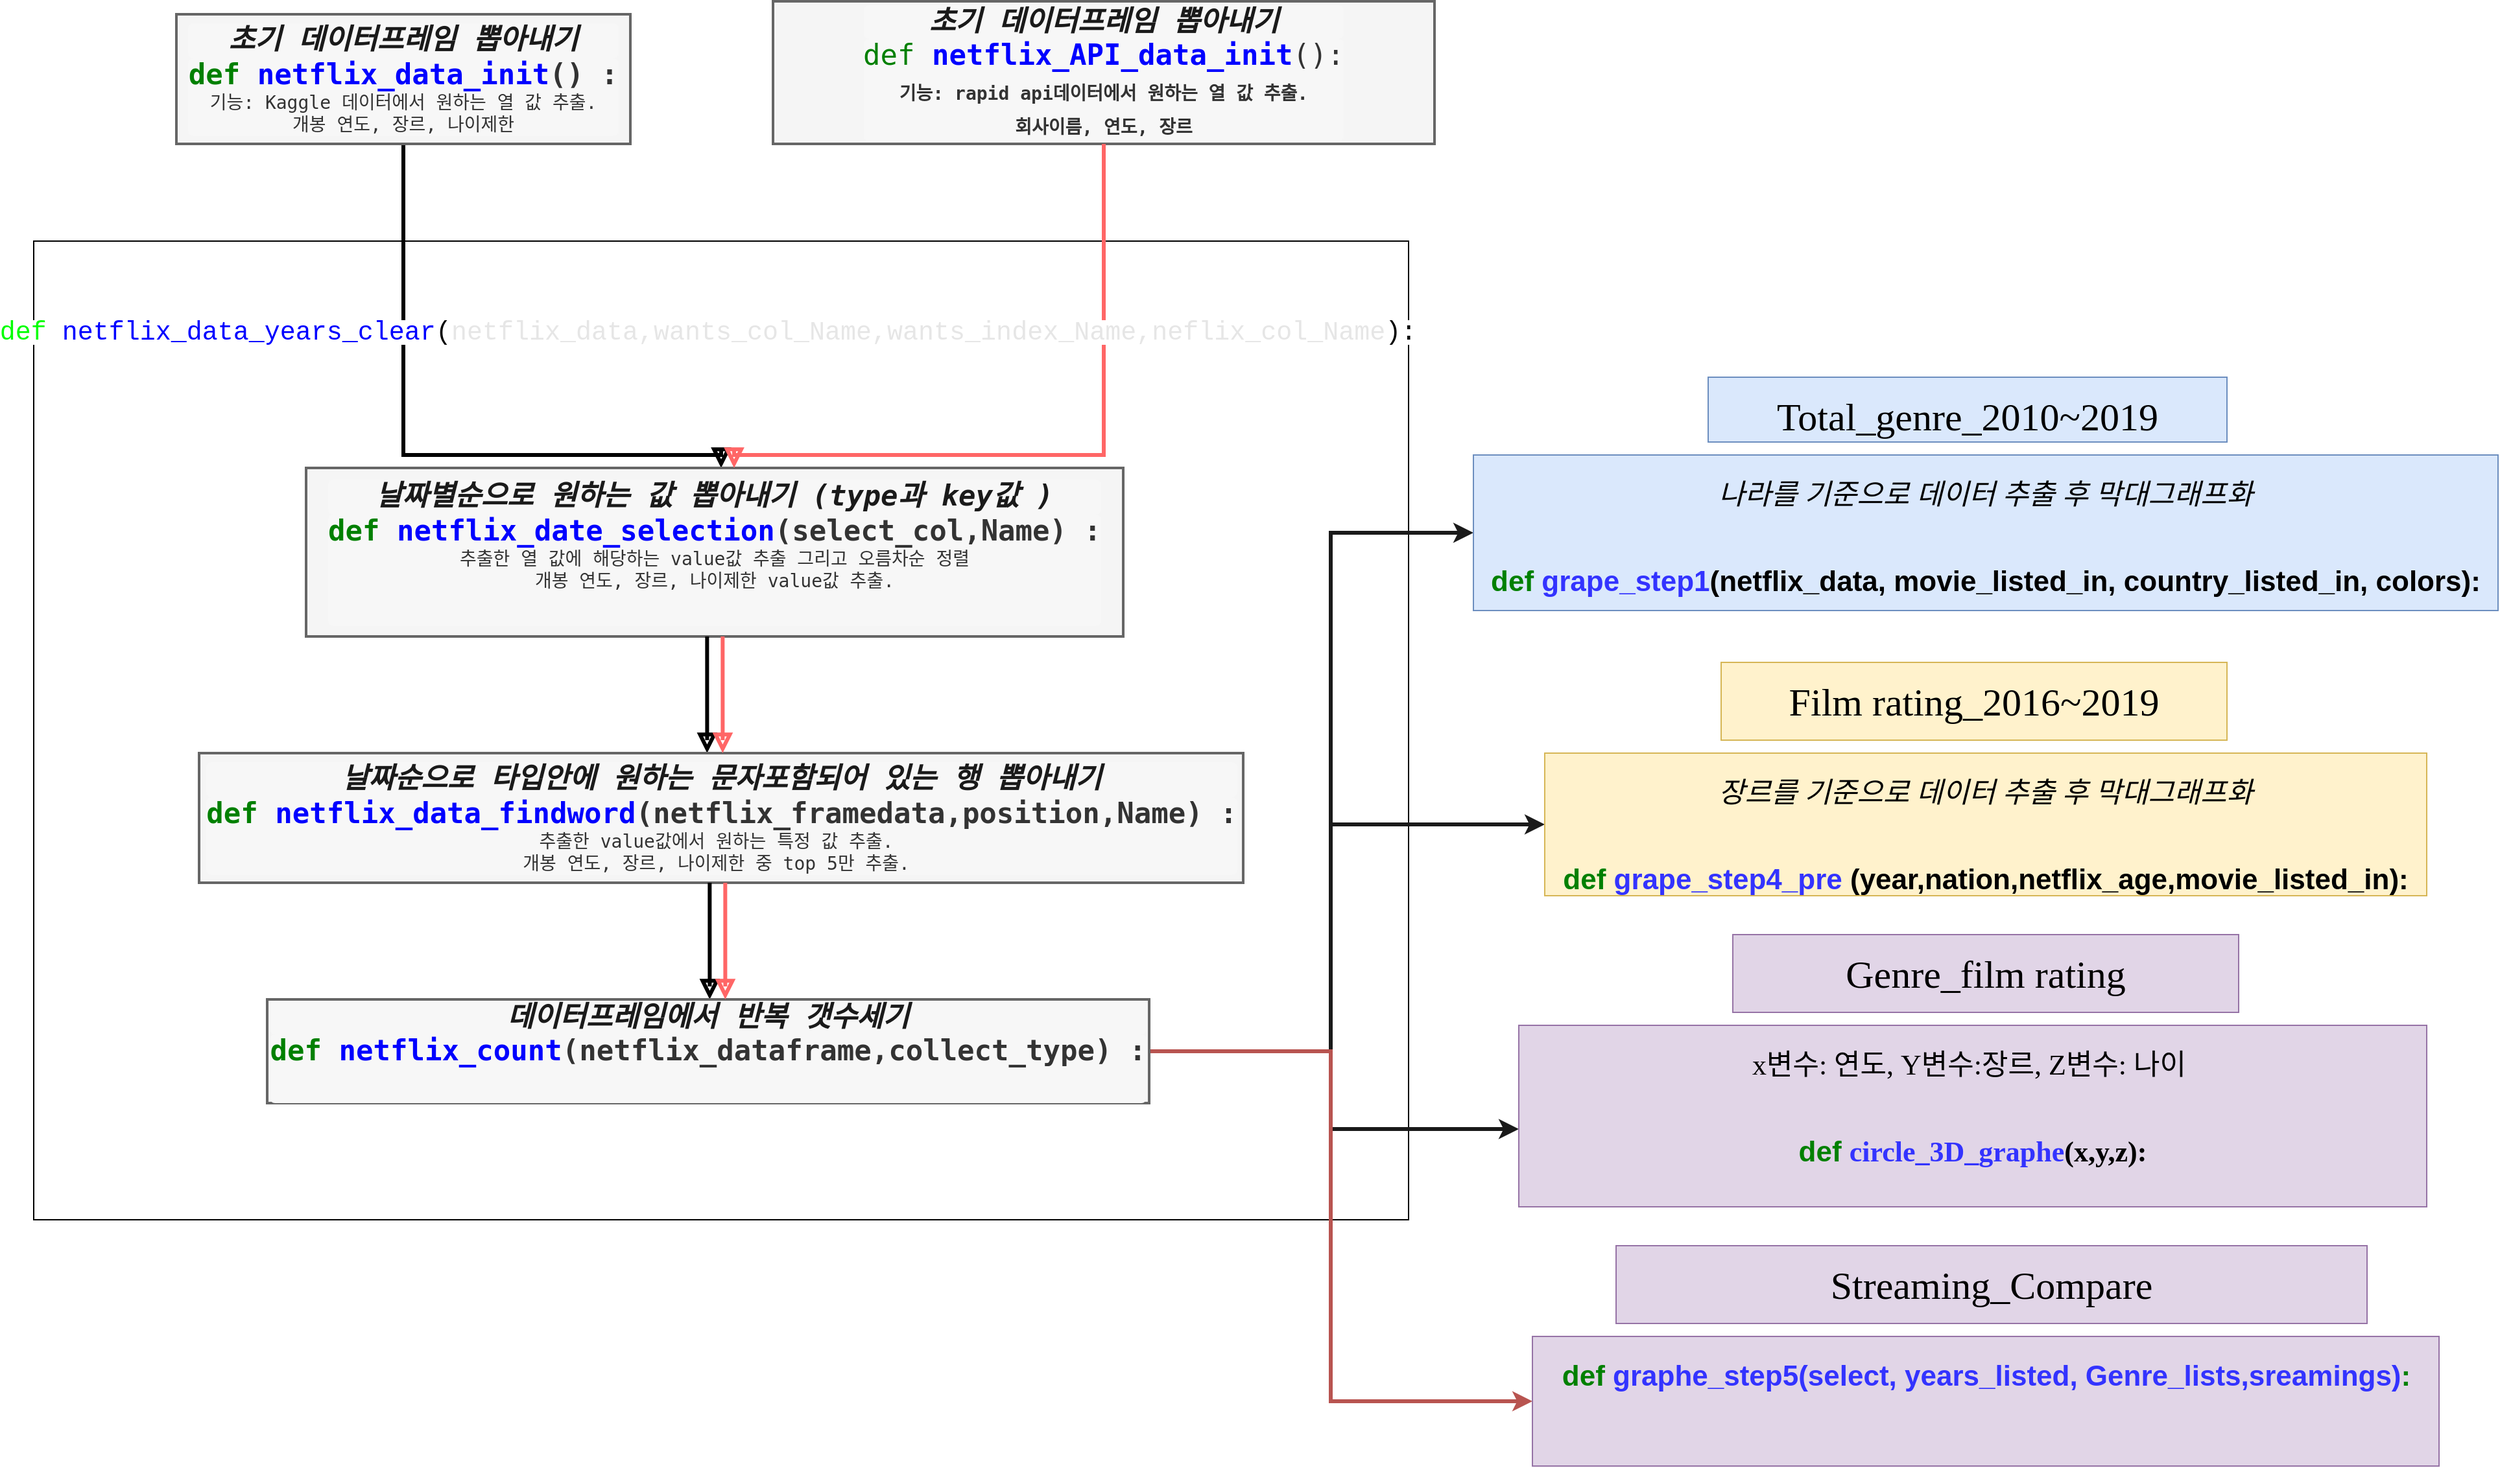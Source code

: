 <mxfile version="13.10.0" type="github">
  <diagram id="C5RBs43oDa-KdzZeNtuy" name="Page-1">
    <mxGraphModel dx="1950" dy="1880" grid="1" gridSize="10" guides="1" tooltips="1" connect="1" arrows="1" fold="1" page="1" pageScale="1" pageWidth="827" pageHeight="1169" math="0" shadow="0">
      <root>
        <mxCell id="WIyWlLk6GJQsqaUBKTNV-0" />
        <mxCell id="WIyWlLk6GJQsqaUBKTNV-1" parent="WIyWlLk6GJQsqaUBKTNV-0" />
        <mxCell id="mw83kt3SS6klAZHMBNV8-18" value="" style="rounded=0;whiteSpace=wrap;html=1;" vertex="1" parent="WIyWlLk6GJQsqaUBKTNV-1">
          <mxGeometry x="110" y="195" width="1060" height="755" as="geometry" />
        </mxCell>
        <mxCell id="WIyWlLk6GJQsqaUBKTNV-2" value="" style="rounded=0;html=1;jettySize=auto;orthogonalLoop=1;fontSize=11;endArrow=block;endFill=0;endSize=8;strokeWidth=3;shadow=0;labelBackgroundColor=none;edgeStyle=orthogonalEdgeStyle;" parent="WIyWlLk6GJQsqaUBKTNV-1" source="WIyWlLk6GJQsqaUBKTNV-3" edge="1">
          <mxGeometry relative="1" as="geometry">
            <mxPoint x="640" y="370" as="targetPoint" />
            <Array as="points">
              <mxPoint x="640" y="360" />
            </Array>
          </mxGeometry>
        </mxCell>
        <mxCell id="WIyWlLk6GJQsqaUBKTNV-3" value="&lt;pre style=&quot;margin-top: 0px ; margin-bottom: 0px ; padding: 0px ; font-size: 22px ; border-radius: 4px ; line-height: inherit ; word-break: break-all ; overflow-wrap: break-word ; background-color: rgb(247 , 247 , 247) ; border: none&quot;&gt;&lt;span class=&quot;c1&quot; style=&quot;margin: 0px ; padding: 0px ; font-style: italic ; font-size: 22px&quot;&gt;&lt;font color=&quot;#1a1a1a&quot;&gt;초기 데이터프레임 뽑아내기&lt;/font&gt;&lt;/span&gt;&lt;/pre&gt;&lt;pre style=&quot;margin-top: 0px ; margin-bottom: 0px ; padding: 0px ; font-size: 22px ; border-radius: 4px ; line-height: inherit ; word-break: break-all ; overflow-wrap: break-word ; background-color: rgb(247 , 247 , 247) ; border: none&quot;&gt;&lt;span class=&quot;c1&quot; style=&quot;margin: 0px ; padding: 0px ; font-style: italic ; font-size: 22px&quot;&gt;&lt;pre style=&quot;margin-top: 0px ; margin-bottom: 0px ; padding: 0px ; color: rgb(51 , 51 , 51) ; border-radius: 4px ; line-height: inherit ; word-break: break-all ; overflow-wrap: break-word ; border: none ; font-style: normal ; font-size: 22px&quot;&gt;&lt;span class=&quot;k&quot; style=&quot;margin: 0px ; padding: 0px ; color: green ; font-size: 22px&quot;&gt;def&lt;/span&gt; &lt;span class=&quot;nf&quot; style=&quot;margin: 0px ; padding: 0px ; color: blue ; font-size: 22px&quot;&gt;netflix_data_init&lt;/span&gt;&lt;span class=&quot;p&quot; style=&quot;margin: 0px ; padding: 0px ; font-size: 22px&quot;&gt;()&lt;/span&gt; &lt;span class=&quot;p&quot; style=&quot;margin: 0px ; padding: 0px ; font-size: 22px&quot;&gt;:&lt;/span&gt;&lt;/pre&gt;&lt;pre style=&quot;color: rgb(51 , 51 , 51) ; margin-top: 0px ; margin-bottom: 0px ; padding: 0px ; border-radius: 4px ; line-height: inherit ; word-break: break-all ; overflow-wrap: break-word ; border: none ; font-style: normal ; font-size: 22px&quot;&gt;&lt;span class=&quot;p&quot; style=&quot;margin: 0px ; padding: 0px ; font-size: 22px&quot;&gt;&lt;pre style=&quot;font-weight: normal ; margin-top: 0px ; margin-bottom: 0px ; padding: 0px ; font-size: 14px ; border-radius: 4px ; line-height: inherit ; word-break: break-all ; overflow-wrap: break-word ; border: none&quot;&gt;기능: Kaggle 데이터에서 원하는 열 값 추출.&lt;/pre&gt;&lt;pre style=&quot;font-weight: normal ; margin-top: 0px ; margin-bottom: 0px ; padding: 0px ; font-size: 14px ; border-radius: 4px ; line-height: inherit ; word-break: break-all ; overflow-wrap: break-word ; border: none&quot;&gt;개봉 연도, 장르, 나이제한&lt;/pre&gt;&lt;/span&gt;&lt;/pre&gt;&lt;/span&gt;&lt;/pre&gt;" style="rounded=1;whiteSpace=wrap;html=1;fontSize=22;glass=0;strokeWidth=2;shadow=0;arcSize=0;fillColor=#f5f5f5;strokeColor=#666666;fontColor=#333333;fontStyle=1" parent="WIyWlLk6GJQsqaUBKTNV-1" vertex="1">
          <mxGeometry x="220" y="20" width="350" height="100" as="geometry" />
        </mxCell>
        <mxCell id="v4P511_lq6QHLKLVtvHj-0" value="&lt;h2 style=&quot;box-sizing: border-box ; margin: 0px 0px 30px ; padding: 0px ; font-family: &amp;#34;futura pt book&amp;#34; ; font-weight: normal ; line-height: 47.5px ; color: rgb(0 , 0 , 0) ; font-style: normal ; font-stretch: normal ; letter-spacing: normal ; text-indent: 0px ; text-transform: none ; word-spacing: 0px ; text-decoration: none&quot;&gt;&lt;font style=&quot;font-size: 30px&quot;&gt;Total_genre_2010~2019&lt;/font&gt;&lt;/h2&gt;" style="text;whiteSpace=wrap;html=1;fillColor=#dae8fc;strokeColor=#6c8ebf;align=center;" parent="WIyWlLk6GJQsqaUBKTNV-1" vertex="1">
          <mxGeometry x="1401" y="300" width="400" height="50" as="geometry" />
        </mxCell>
        <mxCell id="v4P511_lq6QHLKLVtvHj-3" value="&lt;pre style=&quot;margin-top: 0px ; margin-bottom: 0px ; padding: 0px ; font-size: 22px ; border-radius: 4px ; line-height: inherit ; word-break: break-all ; overflow-wrap: break-word ; background-color: rgb(247 , 247 , 247) ; border: none&quot;&gt;&lt;font color=&quot;#1a1a1a&quot;&gt;&lt;span class=&quot;c1&quot; style=&quot;margin: 0px ; padding: 0px ; font-style: italic ; font-size: 22px&quot;&gt;날짜별순으로 원하는 값 뽑아내기 (type과 key값 )&lt;/span&gt;&lt;br style=&quot;font-size: 22px&quot;&gt;&lt;/font&gt;&lt;/pre&gt;&lt;pre style=&quot;margin-top: 0px ; margin-bottom: 0px ; padding: 0px ; font-size: 22px ; border-radius: 4px ; line-height: inherit ; word-break: break-all ; overflow-wrap: break-word ; background-color: rgb(247 , 247 , 247) ; border: none&quot;&gt;&lt;pre style=&quot;margin-top: 0px ; margin-bottom: 0px ; padding: 0px ; border-radius: 4px ; line-height: inherit ; word-break: break-all ; overflow-wrap: break-word ; border: none ; font-size: 22px&quot;&gt;&lt;span class=&quot;k&quot; style=&quot;margin: 0px ; padding: 0px ; color: green ; font-size: 22px&quot;&gt;def&lt;/span&gt; &lt;span class=&quot;nf&quot; style=&quot;margin: 0px ; padding: 0px ; color: blue ; font-size: 22px&quot;&gt;netflix_date_selection&lt;/span&gt;&lt;span class=&quot;p&quot; style=&quot;margin: 0px ; padding: 0px ; font-size: 22px&quot;&gt;(&lt;/span&gt;&lt;span class=&quot;n&quot; style=&quot;margin: 0px ; padding: 0px ; font-size: 22px&quot;&gt;select_col&lt;/span&gt;&lt;span class=&quot;p&quot; style=&quot;margin: 0px ; padding: 0px ; font-size: 22px&quot;&gt;,&lt;/span&gt;&lt;span class=&quot;n&quot; style=&quot;margin: 0px ; padding: 0px ; font-size: 22px&quot;&gt;Name&lt;/span&gt;&lt;span class=&quot;p&quot; style=&quot;margin: 0px ; padding: 0px ; font-size: 22px&quot;&gt;)&lt;/span&gt; &lt;span class=&quot;p&quot; style=&quot;margin: 0px ; padding: 0px ; font-size: 22px&quot;&gt;:&lt;/span&gt;&lt;br style=&quot;font-size: 22px&quot;&gt;&lt;/pre&gt;&lt;pre style=&quot;color: rgb(51 , 51 , 51) ; margin-top: 0px ; margin-bottom: 0px ; padding: 0px ; border-radius: 4px ; line-height: inherit ; word-break: break-all ; overflow-wrap: break-word ; border: none ; font-size: 22px&quot;&gt;&lt;span class=&quot;p&quot; style=&quot;margin: 0px ; padding: 0px ; font-size: 22px&quot;&gt;&lt;pre style=&quot;font-weight: normal ; margin-top: 0px ; margin-bottom: 0px ; padding: 0px ; font-size: 14px ; border-radius: 4px ; line-height: inherit ; word-break: break-all ; overflow-wrap: break-word ; border: none&quot;&gt;&lt;span class=&quot;p&quot; style=&quot;margin: 0px ; padding: 0px&quot;&gt;추출한 열 값에 해당하는 value값 추출 그리고 오름차순 정렬&lt;/span&gt;&lt;/pre&gt;&lt;pre style=&quot;font-weight: normal ; margin-top: 0px ; margin-bottom: 0px ; padding: 0px ; font-size: 14px ; border-radius: 4px ; line-height: inherit ; word-break: break-all ; overflow-wrap: break-word ; border: none&quot;&gt;&lt;span class=&quot;p&quot; style=&quot;margin: 0px ; padding: 0px&quot;&gt;개봉 연도, 장르, 나이제한 value값 추출.&lt;/span&gt;&lt;/pre&gt;&lt;/span&gt;&lt;/pre&gt;&lt;div style=&quot;color: rgb(51 , 51 , 51) ; font-size: 22px&quot;&gt;&lt;span class=&quot;p&quot; style=&quot;margin: 0px ; padding: 0px ; font-size: 22px&quot;&gt;&lt;br style=&quot;font-size: 22px&quot;&gt;&lt;/span&gt;&lt;/div&gt;&lt;/pre&gt;" style="rounded=1;whiteSpace=wrap;html=1;fontSize=22;glass=0;strokeWidth=2;shadow=0;arcSize=0&#xa;;fillColor=#f5f5f5;strokeColor=#666666;fontColor=#333333;fontStyle=1" parent="WIyWlLk6GJQsqaUBKTNV-1" vertex="1">
          <mxGeometry x="320" y="370" width="630" height="130" as="geometry" />
        </mxCell>
        <mxCell id="v4P511_lq6QHLKLVtvHj-4" value="" style="rounded=0;html=1;jettySize=auto;orthogonalLoop=1;fontSize=11;endArrow=block;endFill=0;endSize=8;strokeWidth=3;shadow=0;labelBackgroundColor=none;edgeStyle=orthogonalEdgeStyle;" parent="WIyWlLk6GJQsqaUBKTNV-1" edge="1">
          <mxGeometry relative="1" as="geometry">
            <mxPoint x="629.17" y="500" as="sourcePoint" />
            <mxPoint x="629.17" y="590" as="targetPoint" />
            <Array as="points">
              <mxPoint x="629.17" y="580" />
            </Array>
          </mxGeometry>
        </mxCell>
        <mxCell id="v4P511_lq6QHLKLVtvHj-5" value="&lt;pre style=&quot;margin-top: 0px ; margin-bottom: 0px ; padding: 0px ; font-size: 22px ; border-radius: 4px ; line-height: inherit ; word-break: break-all ; overflow-wrap: break-word ; background-color: rgb(247 , 247 , 247) ; border: none&quot;&gt;&lt;span class=&quot;c1&quot; style=&quot;margin: 0px ; padding: 0px ; font-style: italic ; font-size: 22px&quot;&gt;&lt;font color=&quot;#1a1a1a&quot;&gt;날짜순으로 타입안에 원하는 문자포함되어 있는 행 뽑아내기&lt;/font&gt;&lt;/span&gt;&lt;br style=&quot;font-size: 22px&quot;&gt;&lt;/pre&gt;&lt;pre style=&quot;margin-top: 0px ; margin-bottom: 0px ; padding: 0px ; font-size: 22px ; color: rgb(51 , 51 , 51) ; border-radius: 4px ; line-height: inherit ; word-break: break-all ; overflow-wrap: break-word ; background-color: rgb(247 , 247 , 247) ; border: none&quot;&gt;&lt;pre style=&quot;margin-top: 0px ; margin-bottom: 0px ; padding: 0px ; border-radius: 4px ; line-height: inherit ; word-break: break-all ; overflow-wrap: break-word ; border: none ; font-size: 22px&quot;&gt;&lt;span class=&quot;k&quot; style=&quot;margin: 0px ; padding: 0px ; color: green ; font-size: 22px&quot;&gt;def&lt;/span&gt; &lt;span class=&quot;nf&quot; style=&quot;margin: 0px ; padding: 0px ; color: blue ; font-size: 22px&quot;&gt;netflix_data_findword&lt;/span&gt;&lt;span class=&quot;p&quot; style=&quot;margin: 0px ; padding: 0px ; font-size: 22px&quot;&gt;(&lt;/span&gt;&lt;span class=&quot;n&quot; style=&quot;margin: 0px ; padding: 0px ; font-size: 22px&quot;&gt;netflix_framedata&lt;/span&gt;&lt;span class=&quot;p&quot; style=&quot;margin: 0px ; padding: 0px ; font-size: 22px&quot;&gt;,&lt;/span&gt;&lt;span class=&quot;n&quot; style=&quot;margin: 0px ; padding: 0px ; font-size: 22px&quot;&gt;position&lt;/span&gt;&lt;span class=&quot;p&quot; style=&quot;margin: 0px ; padding: 0px ; font-size: 22px&quot;&gt;,&lt;/span&gt;&lt;span class=&quot;n&quot; style=&quot;margin: 0px ; padding: 0px ; font-size: 22px&quot;&gt;Name&lt;/span&gt;&lt;span class=&quot;p&quot; style=&quot;margin: 0px ; padding: 0px ; font-size: 22px&quot;&gt;)&lt;/span&gt; &lt;span class=&quot;p&quot; style=&quot;margin: 0px ; padding: 0px ; font-size: 22px&quot;&gt;:&lt;/span&gt;&lt;br style=&quot;font-size: 22px&quot;&gt;&lt;/pre&gt;&lt;div style=&quot;font-size: 22px&quot;&gt;&lt;span class=&quot;p&quot; style=&quot;margin: 0px ; padding: 0px ; font-size: 22px&quot;&gt;&lt;pre style=&quot;font-weight: normal ; margin-top: 0px ; margin-bottom: 0px ; padding: 0px ; font-size: 14px ; border-radius: 4px ; line-height: inherit ; word-break: break-all ; overflow-wrap: break-word ; border: none&quot;&gt;&lt;pre style=&quot;margin-top: 0px ; margin-bottom: 0px ; padding: 0px ; border-top-left-radius: 4px ; border-top-right-radius: 4px ; border-bottom-right-radius: 4px ; border-bottom-left-radius: 4px ; line-height: inherit ; word-break: break-all ; overflow-wrap: break-word ; border: none&quot;&gt;추출한 value값에서 원하는 특정 값 추출. &lt;/pre&gt;&lt;pre style=&quot;margin-top: 0px ; margin-bottom: 0px ; padding: 0px ; border-top-left-radius: 4px ; border-top-right-radius: 4px ; border-bottom-right-radius: 4px ; border-bottom-left-radius: 4px ; line-height: inherit ; word-break: break-all ; overflow-wrap: break-word ; border: none&quot;&gt;개봉 연도, 장르, 나이제한 중 top 5만 추출. &lt;/pre&gt;&lt;/pre&gt;&lt;/span&gt;&lt;/div&gt;&lt;/pre&gt;" style="rounded=1;whiteSpace=wrap;html=1;fontSize=22;glass=0;strokeWidth=2;shadow=0;arcSize=0;fillColor=#f5f5f5;strokeColor=#666666;fontColor=#333333;fontStyle=1" parent="WIyWlLk6GJQsqaUBKTNV-1" vertex="1">
          <mxGeometry x="237.5" y="590" width="805" height="100" as="geometry" />
        </mxCell>
        <mxCell id="v4P511_lq6QHLKLVtvHj-6" value="" style="rounded=0;html=1;jettySize=auto;orthogonalLoop=1;fontSize=11;endArrow=block;endFill=0;endSize=8;strokeWidth=3;shadow=0;labelBackgroundColor=none;edgeStyle=orthogonalEdgeStyle;" parent="WIyWlLk6GJQsqaUBKTNV-1" edge="1">
          <mxGeometry relative="1" as="geometry">
            <mxPoint x="631.17" y="690" as="sourcePoint" />
            <mxPoint x="631.17" y="780" as="targetPoint" />
            <Array as="points">
              <mxPoint x="631.17" y="770" />
            </Array>
          </mxGeometry>
        </mxCell>
        <mxCell id="hbJDEx1IGWLHkMpEqQxU-16" style="edgeStyle=orthogonalEdgeStyle;rounded=0;orthogonalLoop=1;jettySize=auto;html=1;entryX=0;entryY=0.5;entryDx=0;entryDy=0;strokeWidth=3;strokeColor=#1A1A1A;" parent="WIyWlLk6GJQsqaUBKTNV-1" source="v4P511_lq6QHLKLVtvHj-7" target="hbJDEx1IGWLHkMpEqQxU-2" edge="1">
          <mxGeometry relative="1" as="geometry">
            <Array as="points">
              <mxPoint x="1110" y="820" />
              <mxPoint x="1110" y="420" />
            </Array>
          </mxGeometry>
        </mxCell>
        <mxCell id="hbJDEx1IGWLHkMpEqQxU-17" style="edgeStyle=orthogonalEdgeStyle;rounded=0;orthogonalLoop=1;jettySize=auto;html=1;entryX=0;entryY=0.5;entryDx=0;entryDy=0;strokeColor=#1A1A1A;strokeWidth=3;" parent="WIyWlLk6GJQsqaUBKTNV-1" source="v4P511_lq6QHLKLVtvHj-7" target="hbJDEx1IGWLHkMpEqQxU-3" edge="1">
          <mxGeometry relative="1" as="geometry">
            <Array as="points">
              <mxPoint x="1110" y="820" />
              <mxPoint x="1110" y="645" />
            </Array>
          </mxGeometry>
        </mxCell>
        <mxCell id="hbJDEx1IGWLHkMpEqQxU-18" style="edgeStyle=orthogonalEdgeStyle;rounded=0;orthogonalLoop=1;jettySize=auto;html=1;strokeColor=#1A1A1A;strokeWidth=3;" parent="WIyWlLk6GJQsqaUBKTNV-1" source="v4P511_lq6QHLKLVtvHj-7" target="hbJDEx1IGWLHkMpEqQxU-8" edge="1">
          <mxGeometry relative="1" as="geometry">
            <Array as="points">
              <mxPoint x="1110" y="820" />
              <mxPoint x="1110" y="880" />
            </Array>
          </mxGeometry>
        </mxCell>
        <mxCell id="hbJDEx1IGWLHkMpEqQxU-22" style="edgeStyle=orthogonalEdgeStyle;rounded=0;orthogonalLoop=1;jettySize=auto;html=1;entryX=0;entryY=0.5;entryDx=0;entryDy=0;strokeColor=#b85450;strokeWidth=3;fillColor=#f8cecc;" parent="WIyWlLk6GJQsqaUBKTNV-1" source="v4P511_lq6QHLKLVtvHj-7" target="hbJDEx1IGWLHkMpEqQxU-21" edge="1">
          <mxGeometry relative="1" as="geometry">
            <Array as="points">
              <mxPoint x="1110" y="820" />
              <mxPoint x="1110" y="1090" />
            </Array>
          </mxGeometry>
        </mxCell>
        <mxCell id="v4P511_lq6QHLKLVtvHj-7" value="&lt;pre style=&quot;margin-top: 0px ; margin-bottom: 0px ; padding: 0px ; font-size: 22px ; border-radius: 4px ; line-height: inherit ; word-break: break-all ; overflow-wrap: break-word ; background-color: rgb(247 , 247 , 247) ; border: none&quot;&gt;&lt;font color=&quot;#1a1a1a&quot;&gt;&lt;span class=&quot;c1&quot; style=&quot;margin: 0px ; padding: 0px ; font-style: italic ; font-size: 22px&quot;&gt;데이터프레임에서 반복 갯수세기&lt;/span&gt;&lt;br style=&quot;font-size: 22px&quot;&gt;&lt;/font&gt;&lt;/pre&gt;&lt;pre style=&quot;margin-top: 0px ; margin-bottom: 0px ; padding: 0px ; font-size: 22px ; border-radius: 4px ; line-height: inherit ; word-break: break-all ; overflow-wrap: break-word ; background-color: rgb(247 , 247 , 247) ; border: none&quot;&gt;&lt;pre style=&quot;margin-top: 0px ; margin-bottom: 0px ; padding: 0px ; border-radius: 4px ; line-height: inherit ; word-break: break-all ; overflow-wrap: break-word ; border: none ; font-size: 22px&quot;&gt;&lt;span class=&quot;k&quot; style=&quot;margin: 0px ; padding: 0px ; color: green ; font-size: 22px&quot;&gt;def&lt;/span&gt; &lt;span class=&quot;nf&quot; style=&quot;margin: 0px ; padding: 0px ; color: blue ; font-size: 22px&quot;&gt;netflix_count&lt;/span&gt;&lt;span class=&quot;p&quot; style=&quot;margin: 0px ; padding: 0px ; font-size: 22px&quot;&gt;(&lt;/span&gt;&lt;span class=&quot;n&quot; style=&quot;margin: 0px ; padding: 0px ; font-size: 22px&quot;&gt;netflix_dataframe&lt;/span&gt;&lt;span class=&quot;p&quot; style=&quot;margin: 0px ; padding: 0px ; font-size: 22px&quot;&gt;,&lt;/span&gt;&lt;span class=&quot;n&quot; style=&quot;margin: 0px ; padding: 0px ; font-size: 22px&quot;&gt;collect_type&lt;/span&gt;&lt;span class=&quot;p&quot; style=&quot;margin: 0px ; padding: 0px ; font-size: 22px&quot;&gt;)&lt;/span&gt; &lt;span class=&quot;p&quot; style=&quot;margin: 0px ; padding: 0px ; font-size: 22px&quot;&gt;:&lt;/span&gt;&lt;br style=&quot;font-size: 22px&quot;&gt;&lt;/pre&gt;&lt;div style=&quot;color: rgb(51 , 51 , 51) ; font-size: 22px&quot;&gt;&lt;span class=&quot;p&quot; style=&quot;margin: 0px ; padding: 0px ; font-size: 22px&quot;&gt;&lt;br style=&quot;font-size: 22px&quot;&gt;&lt;/span&gt;&lt;/div&gt;&lt;/pre&gt;" style="rounded=1;whiteSpace=wrap;html=1;fontSize=22;glass=0;strokeWidth=2;shadow=0;arcSize=0;fillColor=#f5f5f5;strokeColor=#666666;fontColor=#333333;fontStyle=1" parent="WIyWlLk6GJQsqaUBKTNV-1" vertex="1">
          <mxGeometry x="290" y="780" width="680" height="80" as="geometry" />
        </mxCell>
        <mxCell id="hbJDEx1IGWLHkMpEqQxU-2" value="&lt;h2 style=&quot;box-sizing: border-box ; margin: 0px 0px 30px ; padding: 0px ; font-family: &amp;#34;futura pt book&amp;#34; ; font-weight: normal ; line-height: 47.5px ; font-size: 22px ; font-stretch: normal&quot;&gt;&lt;i&gt;나라를 기준으로 데이터 추출 후 막대그래프화&lt;/i&gt;&lt;/h2&gt;&lt;div&gt;&lt;font style=&quot;font-size: 22px&quot;&gt;&lt;b&gt;&lt;span style=&quot;color: green&quot;&gt;def&lt;/span&gt;&amp;nbsp;&lt;font color=&quot;#3333ff&quot;&gt;grape_step1&lt;/font&gt;(netflix_data, movie_listed_in, country_listed_in, colors):&lt;/b&gt;&lt;/font&gt;&lt;/div&gt;" style="text;whiteSpace=wrap;html=1;fillColor=#dae8fc;strokeColor=#6c8ebf;align=center;" parent="WIyWlLk6GJQsqaUBKTNV-1" vertex="1">
          <mxGeometry x="1220" y="360" width="790" height="120" as="geometry" />
        </mxCell>
        <mxCell id="hbJDEx1IGWLHkMpEqQxU-3" value="&lt;h2 style=&quot;box-sizing: border-box ; margin: 0px 0px 30px ; padding: 0px ; font-family: &amp;#34;futura pt book&amp;#34; ; font-weight: normal ; line-height: 47.5px ; font-size: 22px ; font-stretch: normal&quot;&gt;&lt;i&gt;장르를 기준으로 데이터 추출 후 막대그래프화&lt;/i&gt;&lt;/h2&gt;&lt;div&gt;&lt;b style=&quot;font-size: 22px&quot;&gt;&lt;span style=&quot;color: green&quot;&gt;def&lt;/span&gt;&amp;nbsp;&lt;font color=&quot;#3333ff&quot;&gt;grape_step4_pre&lt;/font&gt;&amp;nbsp;(year,nation,netflix_age,movie_listed_in):&lt;/b&gt;&lt;i&gt;&lt;br&gt;&lt;/i&gt;&lt;/div&gt;" style="text;whiteSpace=wrap;html=1;fillColor=#fff2cc;strokeColor=#d6b656;align=center;" parent="WIyWlLk6GJQsqaUBKTNV-1" vertex="1">
          <mxGeometry x="1275" y="590" width="680" height="110" as="geometry" />
        </mxCell>
        <mxCell id="hbJDEx1IGWLHkMpEqQxU-4" value="&lt;h2 style=&quot;box-sizing: border-box ; margin: 0px 0px 30px ; padding: 0px ; font-family: &amp;#34;futura pt book&amp;#34; ; font-weight: normal ; line-height: 47.5px ; color: rgb(0 , 0 , 0) ; font-style: normal ; font-stretch: normal ; letter-spacing: normal ; text-indent: 0px ; text-transform: none ; word-spacing: 0px ; text-decoration: none&quot;&gt;&lt;font style=&quot;font-size: 30px&quot;&gt;Film rating_2016~2019&lt;/font&gt;&lt;/h2&gt;" style="text;whiteSpace=wrap;html=1;fillColor=#fff2cc;strokeColor=#d6b656;align=center;" parent="WIyWlLk6GJQsqaUBKTNV-1" vertex="1">
          <mxGeometry x="1411" y="520" width="390" height="60" as="geometry" />
        </mxCell>
        <mxCell id="hbJDEx1IGWLHkMpEqQxU-5" value="&lt;h2 style=&quot;box-sizing: border-box ; margin: 0px 0px 30px ; padding: 0px ; font-family: &amp;#34;futura pt book&amp;#34; ; font-weight: normal ; line-height: 47.5px ; color: rgb(0 , 0 , 0) ; font-style: normal ; font-stretch: normal ; letter-spacing: normal ; text-indent: 0px ; text-transform: none ; word-spacing: 0px ; text-decoration: none&quot;&gt;&lt;span style=&quot;font-size: 30px&quot;&gt;Genre_film rating&lt;/span&gt;&lt;/h2&gt;" style="text;whiteSpace=wrap;html=1;fillColor=#e1d5e7;strokeColor=#9673a6;align=center;" parent="WIyWlLk6GJQsqaUBKTNV-1" vertex="1">
          <mxGeometry x="1420" y="730" width="390" height="60" as="geometry" />
        </mxCell>
        <mxCell id="hbJDEx1IGWLHkMpEqQxU-6" style="edgeStyle=orthogonalEdgeStyle;rounded=0;orthogonalLoop=1;jettySize=auto;html=1;exitX=0.5;exitY=1;exitDx=0;exitDy=0;" parent="WIyWlLk6GJQsqaUBKTNV-1" source="hbJDEx1IGWLHkMpEqQxU-3" target="hbJDEx1IGWLHkMpEqQxU-3" edge="1">
          <mxGeometry relative="1" as="geometry" />
        </mxCell>
        <mxCell id="hbJDEx1IGWLHkMpEqQxU-8" value="&lt;h2 style=&quot;box-sizing: border-box ; margin: 0px 0px 30px ; padding: 0px ; font-family: &amp;#34;futura pt book&amp;#34; ; font-weight: normal ; line-height: 47.5px ; color: rgb(0 , 0 , 0) ; font-style: normal ; font-stretch: normal ; letter-spacing: normal ; text-indent: 0px ; text-transform: none ; word-spacing: 0px ; text-decoration: none ; font-size: 22px&quot;&gt;x변수: 연도, Y변수:장르, Z변수: 나이&amp;nbsp;&lt;/h2&gt;&lt;b&gt;&lt;span style=&quot;font-size: 22px&quot;&gt;&lt;span style=&quot;color: green&quot;&gt;def&amp;nbsp;&lt;/span&gt;&lt;/span&gt;&lt;span style=&quot;font-family: &amp;#34;futura pt book&amp;#34; ; font-size: 22px&quot;&gt;&lt;font color=&quot;#3333ff&quot;&gt;circle_3D_graphe&lt;/font&gt;(x,y,z):&lt;/span&gt;&lt;span style=&quot;font-size: 22px&quot;&gt;&lt;span style=&quot;color: green&quot;&gt;&lt;br&gt;&lt;/span&gt;&lt;/span&gt;&lt;/b&gt;&lt;div&gt;&lt;br&gt;&lt;/div&gt;" style="text;whiteSpace=wrap;html=1;fillColor=#e1d5e7;strokeColor=#9673a6;align=center;" parent="WIyWlLk6GJQsqaUBKTNV-1" vertex="1">
          <mxGeometry x="1255" y="800" width="700" height="140" as="geometry" />
        </mxCell>
        <mxCell id="hbJDEx1IGWLHkMpEqQxU-10" value="&lt;pre style=&quot;margin-top: 0px ; margin-bottom: 0px ; padding: 0px ; font-size: 22px ; border-radius: 4px ; line-height: inherit ; word-break: break-all ; overflow-wrap: break-word ; background-color: rgb(247 , 247 , 247) ; border: none&quot;&gt;&lt;span class=&quot;c1&quot; style=&quot;margin: 0px ; padding: 0px ; font-style: italic ; font-size: 22px&quot;&gt;&lt;font color=&quot;#1a1a1a&quot;&gt;초기 데이터프레임 뽑아내기&lt;/font&gt;&lt;/span&gt;&lt;/pre&gt;&lt;pre style=&quot;margin-top: 0px ; margin-bottom: 0px ; padding: 0px ; border-radius: 4px ; line-height: inherit ; word-break: break-all ; overflow-wrap: break-word ; background-color: rgb(247 , 247 , 247) ; border: none&quot;&gt;&lt;span class=&quot;c1&quot; style=&quot;margin: 0px ; padding: 0px ; font-style: italic&quot;&gt;&lt;pre style=&quot;margin-top: 0px ; margin-bottom: 0px ; padding: 0px ; color: rgb(51 , 51 , 51) ; border-radius: 4px ; line-height: inherit ; word-break: break-all ; overflow-wrap: break-word ; border: none ; font-style: normal&quot;&gt;&lt;pre style=&quot;font-size: 22px ; margin-top: 0px ; margin-bottom: 0px ; padding: 0px ; border-radius: 4px ; line-height: inherit ; word-break: break-all ; overflow-wrap: break-word ; border: none&quot;&gt;&lt;span class=&quot;k&quot; style=&quot;font-weight: normal ; margin: 0px ; padding: 0px ; color: green&quot;&gt;def&lt;/span&gt;&lt;span style=&quot;font-weight: normal&quot;&gt; &lt;/span&gt;&lt;span class=&quot;nf&quot; style=&quot;margin: 0px ; padding: 0px ; color: blue&quot;&gt;netflix_API_data_init&lt;/span&gt;&lt;span class=&quot;p&quot; style=&quot;font-weight: normal ; margin: 0px ; padding: 0px&quot;&gt;():&lt;/span&gt;&lt;span style=&quot;font-weight: normal&quot;&gt;&lt;br&gt;&lt;/span&gt;&lt;/pre&gt;&lt;div&gt;&lt;span class=&quot;p&quot; style=&quot;margin: 0px ; padding: 0px&quot;&gt;&lt;font style=&quot;font-size: 14px&quot;&gt;기능: rapid api데이터에서 원하는 열 값 추출.&lt;/font&gt;&lt;/span&gt;&lt;/div&gt;&lt;div&gt;&lt;span class=&quot;p&quot; style=&quot;margin: 0px ; padding: 0px&quot;&gt;&lt;font style=&quot;font-size: 14px&quot;&gt;회사이름, 연도, 장르&lt;/font&gt;&lt;/span&gt;&lt;/div&gt;&lt;/pre&gt;&lt;/span&gt;&lt;/pre&gt;" style="rounded=1;whiteSpace=wrap;html=1;fontSize=22;glass=0;strokeWidth=2;shadow=0;arcSize=0;fillColor=#f5f5f5;strokeColor=#666666;fontStyle=1;fontColor=#333333;" parent="WIyWlLk6GJQsqaUBKTNV-1" vertex="1">
          <mxGeometry x="680" y="10" width="510" height="110" as="geometry" />
        </mxCell>
        <mxCell id="hbJDEx1IGWLHkMpEqQxU-11" value="" style="rounded=0;html=1;jettySize=auto;orthogonalLoop=1;fontSize=11;endArrow=block;endFill=0;endSize=8;strokeWidth=3;shadow=0;labelBackgroundColor=none;edgeStyle=orthogonalEdgeStyle;exitX=0.5;exitY=1;exitDx=0;exitDy=0;strokeColor=#FF6666;" parent="WIyWlLk6GJQsqaUBKTNV-1" source="hbJDEx1IGWLHkMpEqQxU-10" edge="1">
          <mxGeometry relative="1" as="geometry">
            <mxPoint x="650" y="370" as="targetPoint" />
            <Array as="points">
              <mxPoint x="935" y="360" />
              <mxPoint x="650" y="360" />
            </Array>
            <mxPoint x="405" y="300" as="sourcePoint" />
          </mxGeometry>
        </mxCell>
        <mxCell id="hbJDEx1IGWLHkMpEqQxU-13" value="" style="rounded=0;html=1;jettySize=auto;orthogonalLoop=1;fontSize=11;endArrow=block;endFill=0;endSize=8;strokeWidth=3;shadow=0;labelBackgroundColor=none;edgeStyle=orthogonalEdgeStyle;strokeColor=#FF6666;" parent="WIyWlLk6GJQsqaUBKTNV-1" edge="1">
          <mxGeometry relative="1" as="geometry">
            <mxPoint x="641.17" y="500" as="sourcePoint" />
            <mxPoint x="641.17" y="590" as="targetPoint" />
            <Array as="points">
              <mxPoint x="641.17" y="580" />
            </Array>
          </mxGeometry>
        </mxCell>
        <mxCell id="hbJDEx1IGWLHkMpEqQxU-15" value="" style="rounded=0;html=1;jettySize=auto;orthogonalLoop=1;fontSize=11;endArrow=block;endFill=0;endSize=8;strokeWidth=3;shadow=0;labelBackgroundColor=none;edgeStyle=orthogonalEdgeStyle;fillColor=#f8cecc;strokeColor=#FF6666;" parent="WIyWlLk6GJQsqaUBKTNV-1" edge="1">
          <mxGeometry relative="1" as="geometry">
            <mxPoint x="643.17" y="690" as="sourcePoint" />
            <mxPoint x="643.17" y="780" as="targetPoint" />
            <Array as="points">
              <mxPoint x="643.17" y="770" />
            </Array>
          </mxGeometry>
        </mxCell>
        <mxCell id="hbJDEx1IGWLHkMpEqQxU-19" value="&lt;h2 style=&quot;box-sizing: border-box ; margin: 0px 0px 30px ; padding: 0px ; font-family: &amp;#34;futura pt book&amp;#34; ; font-weight: normal ; line-height: 47.5px ; color: rgb(0 , 0 , 0) ; font-style: normal ; font-stretch: normal ; letter-spacing: normal ; text-indent: 0px ; text-transform: none ; word-spacing: 0px ; text-decoration: none&quot;&gt;&lt;span style=&quot;font-size: 30px&quot;&gt;Streaming_Compare&lt;/span&gt;&lt;/h2&gt;" style="text;whiteSpace=wrap;html=1;fillColor=#e1d5e7;strokeColor=#9673a6;align=center;" parent="WIyWlLk6GJQsqaUBKTNV-1" vertex="1">
          <mxGeometry x="1330" y="970" width="579" height="60" as="geometry" />
        </mxCell>
        <mxCell id="hbJDEx1IGWLHkMpEqQxU-21" value="&lt;h2 style=&quot;box-sizing: border-box ; margin: 0px 0px 30px ; padding: 0px ; font-family: &amp;#34;futura pt book&amp;#34; ; font-weight: normal ; line-height: 47.5px ; font-style: normal ; font-stretch: normal ; letter-spacing: normal ; text-indent: 0px ; text-transform: none ; word-spacing: 0px ; text-decoration: none&quot;&gt;&lt;b style=&quot;font-family: &amp;#34;helvetica&amp;#34; ; font-size: 12px&quot;&gt;&lt;span style=&quot;font-size: 22px&quot;&gt;&lt;span style=&quot;color: green&quot;&gt;def &lt;/span&gt;&lt;font color=&quot;#3333ff&quot;&gt;graphe_step5(select, years_listed, Genre_lists,sreamings)&lt;/font&gt;&lt;span style=&quot;color: green&quot;&gt;:&lt;/span&gt;&lt;/span&gt;&lt;/b&gt;&lt;br&gt;&lt;/h2&gt;" style="text;whiteSpace=wrap;html=1;fillColor=#e1d5e7;strokeColor=#9673a6;align=center;" parent="WIyWlLk6GJQsqaUBKTNV-1" vertex="1">
          <mxGeometry x="1265.5" y="1040" width="699" height="100" as="geometry" />
        </mxCell>
        <mxCell id="mw83kt3SS6klAZHMBNV8-19" value="&lt;div style=&quot;text-align: right ; background-color: rgb(255 , 255 , 255) ; font-family: &amp;#34;consolas&amp;#34; , &amp;#34;courier new&amp;#34; , monospace ; font-size: 20px ; line-height: 19px&quot;&gt;&lt;span style=&quot;font-size: 20px&quot;&gt;&lt;font color=&quot;#00ff00&quot;&gt;def&lt;/font&gt;&lt;/span&gt;&lt;font color=&quot;#000000&quot;&gt;&amp;nbsp;&lt;/font&gt;&lt;span style=&quot;font-size: 20px&quot;&gt;&lt;font color=&quot;#0000ff&quot;&gt;netflix_data_years_clear&lt;/font&gt;&lt;/span&gt;&lt;font color=&quot;#000000&quot;&gt;(&lt;/font&gt;&lt;font color=&quot;#e6e6e6&quot;&gt;&lt;span style=&quot;font-size: 20px&quot;&gt;netflix_data&lt;/span&gt;&lt;font&gt;,&lt;/font&gt;&lt;span style=&quot;font-size: 20px&quot;&gt;wants_col_Name&lt;/span&gt;&lt;font&gt;,&lt;/font&gt;&lt;span style=&quot;font-size: 20px&quot;&gt;wants_index_Name&lt;/span&gt;&lt;font&gt;,&lt;/font&gt;&lt;span style=&quot;font-size: 20px&quot;&gt;neflix_col_Name&lt;/span&gt;&lt;/font&gt;&lt;font color=&quot;#000000&quot;&gt;):&lt;/font&gt;&lt;/div&gt;" style="text;html=1;strokeColor=none;fillColor=none;align=center;verticalAlign=middle;whiteSpace=wrap;rounded=0;fontSize=20;" vertex="1" parent="WIyWlLk6GJQsqaUBKTNV-1">
          <mxGeometry x="300" y="210" width="660" height="110" as="geometry" />
        </mxCell>
      </root>
    </mxGraphModel>
  </diagram>
</mxfile>
